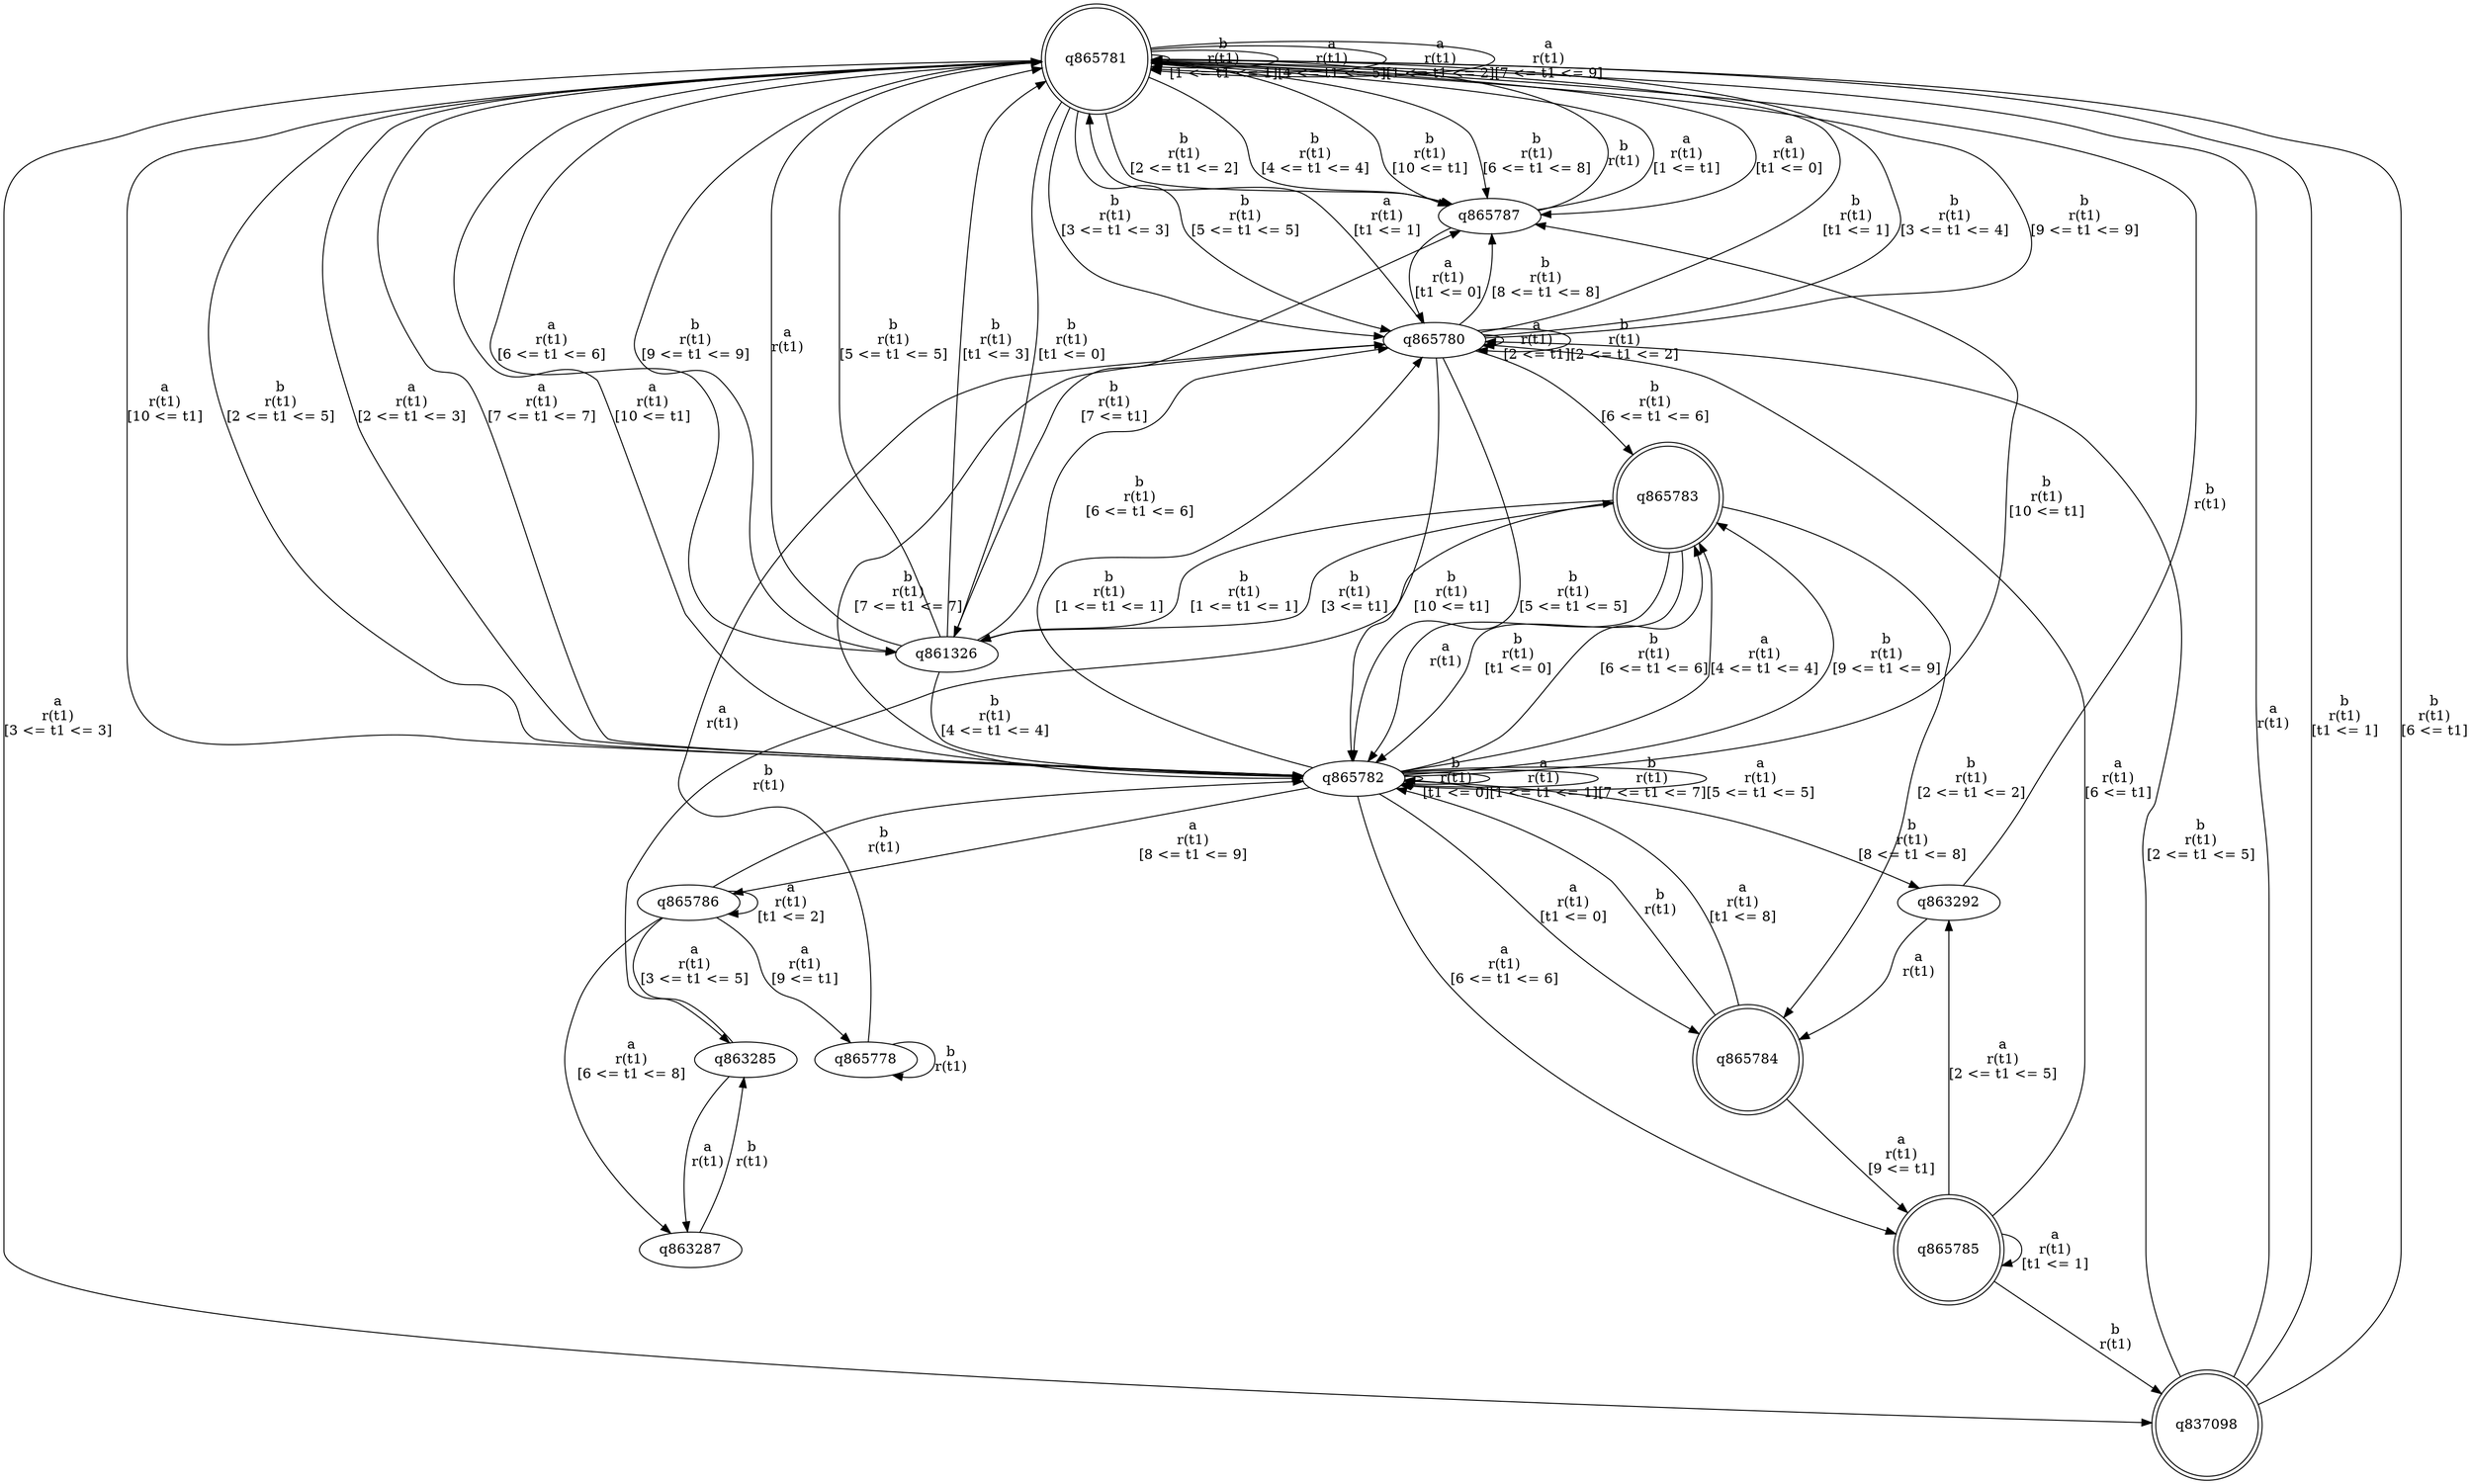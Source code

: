 digraph "tests_1/test77/solution101/solution_verwer" {
	q865781[label=q865781 shape=doublecircle]
	q865787[label=q865787]
	q865780[label=q865780]
	q865782[label=q865782]
	q865784[label=q865784 shape=doublecircle]
	q865785[label=q865785 shape=doublecircle]
	q837098[label=q837098 shape=doublecircle]
	q863292[label=q863292]
	q865783[label=q865783 shape=doublecircle]
	q861326[label=q861326]
	q865786[label=q865786]
	q863285[label=q863285]
	q863287[label=q863287]
	q865778[label=q865778]
	q865781 -> q865787[label="a\nr(t1)\n[t1 <= 0]"]
	q865787 -> q865781[label="b\nr(t1)\n"]
	q865787 -> q865780[label="a\nr(t1)\n[t1 <= 0]"]
	q865780 -> q865781[label="a\nr(t1)\n[t1 <= 1]"]
	q865780 -> q865780[label="a\nr(t1)\n[2 <= t1]"]
	q865780 -> q865781[label="b\nr(t1)\n[t1 <= 1]"]
	q865780 -> q865780[label="b\nr(t1)\n[2 <= t1 <= 2]"]
	q865780 -> q865781[label="b\nr(t1)\n[3 <= t1 <= 4]"]
	q865780 -> q865782[label="b\nr(t1)\n[5 <= t1 <= 5]"]
	q865782 -> q865782[label="b\nr(t1)\n[t1 <= 0]"]
	q865782 -> q865784[label="a\nr(t1)\n[t1 <= 0]"]
	q865784 -> q865782[label="b\nr(t1)\n"]
	q865784 -> q865785[label="a\nr(t1)\n[9 <= t1]"]
	q865785 -> q837098[label="b\nr(t1)\n"]
	q837098 -> q865781[label="a\nr(t1)\n"]
	q837098 -> q865781[label="b\nr(t1)\n[t1 <= 1]"]
	q837098 -> q865780[label="b\nr(t1)\n[2 <= t1 <= 5]"]
	q837098 -> q865781[label="b\nr(t1)\n[6 <= t1]"]
	q865785 -> q865785[label="a\nr(t1)\n[t1 <= 1]"]
	q865785 -> q863292[label="a\nr(t1)\n[2 <= t1 <= 5]"]
	q863292 -> q865781[label="b\nr(t1)\n"]
	q863292 -> q865784[label="a\nr(t1)\n"]
	q865785 -> q865780[label="a\nr(t1)\n[6 <= t1]"]
	q865784 -> q865782[label="a\nr(t1)\n[t1 <= 8]"]
	q865782 -> q865780[label="b\nr(t1)\n[1 <= t1 <= 1]"]
	q865782 -> q865782[label="a\nr(t1)\n[1 <= t1 <= 1]"]
	q865782 -> q865781[label="b\nr(t1)\n[2 <= t1 <= 5]"]
	q865782 -> q865781[label="a\nr(t1)\n[2 <= t1 <= 3]"]
	q865782 -> q865783[label="b\nr(t1)\n[6 <= t1 <= 6]"]
	q865783 -> q865782[label="a\nr(t1)\n"]
	q865783 -> q865782[label="b\nr(t1)\n[t1 <= 0]"]
	q865783 -> q861326[label="b\nr(t1)\n[1 <= t1 <= 1]"]
	q861326 -> q865781[label="a\nr(t1)\n"]
	q861326 -> q865781[label="b\nr(t1)\n[5 <= t1 <= 5]"]
	q861326 -> q865780[label="b\nr(t1)\n[6 <= t1 <= 6]"]
	q861326 -> q865787[label="b\nr(t1)\n[7 <= t1]"]
	q861326 -> q865782[label="b\nr(t1)\n[4 <= t1 <= 4]"]
	q861326 -> q865781[label="b\nr(t1)\n[t1 <= 3]"]
	q865783 -> q865784[label="b\nr(t1)\n[2 <= t1 <= 2]"]
	q865783 -> q861326[label="b\nr(t1)\n[3 <= t1]"]
	q865782 -> q865783[label="a\nr(t1)\n[4 <= t1 <= 4]"]
	q865782 -> q865782[label="b\nr(t1)\n[7 <= t1 <= 7]"]
	q865782 -> q865782[label="a\nr(t1)\n[5 <= t1 <= 5]"]
	q865782 -> q863292[label="b\nr(t1)\n[8 <= t1 <= 8]"]
	q865782 -> q865785[label="a\nr(t1)\n[6 <= t1 <= 6]"]
	q865782 -> q865783[label="b\nr(t1)\n[9 <= t1 <= 9]"]
	q865782 -> q865787[label="b\nr(t1)\n[10 <= t1]"]
	q865782 -> q865781[label="a\nr(t1)\n[7 <= t1 <= 7]"]
	q865782 -> q865786[label="a\nr(t1)\n[8 <= t1 <= 9]"]
	q865786 -> q865782[label="b\nr(t1)\n"]
	q865786 -> q865786[label="a\nr(t1)\n[t1 <= 2]"]
	q865786 -> q863285[label="a\nr(t1)\n[3 <= t1 <= 5]"]
	q863285 -> q865783[label="b\nr(t1)\n"]
	q863285 -> q863287[label="a\nr(t1)\n"]
	q863287 -> q863285[label="b\nr(t1)\n"]
	q865786 -> q863287[label="a\nr(t1)\n[6 <= t1 <= 8]"]
	q865786 -> q865778[label="a\nr(t1)\n[9 <= t1]"]
	q865778 -> q865778[label="b\nr(t1)\n"]
	q865778 -> q865780[label="a\nr(t1)\n"]
	q865782 -> q865781[label="a\nr(t1)\n[10 <= t1]"]
	q865780 -> q865783[label="b\nr(t1)\n[6 <= t1 <= 6]"]
	q865780 -> q865782[label="b\nr(t1)\n[7 <= t1 <= 7]"]
	q865780 -> q865787[label="b\nr(t1)\n[8 <= t1 <= 8]"]
	q865780 -> q865781[label="b\nr(t1)\n[9 <= t1 <= 9]"]
	q865780 -> q865782[label="b\nr(t1)\n[10 <= t1]"]
	q865787 -> q865781[label="a\nr(t1)\n[1 <= t1]"]
	q865781 -> q861326[label="b\nr(t1)\n[t1 <= 0]"]
	q865781 -> q865781[label="b\nr(t1)\n[1 <= t1 <= 1]"]
	q865781 -> q861326[label="a\nr(t1)\n[6 <= t1 <= 6]"]
	q865781 -> q865787[label="b\nr(t1)\n[2 <= t1 <= 2]"]
	q865781 -> q837098[label="a\nr(t1)\n[3 <= t1 <= 3]"]
	q865781 -> q865781[label="a\nr(t1)\n[4 <= t1 <= 5]"]
	q865781 -> q865780[label="b\nr(t1)\n[3 <= t1 <= 3]"]
	q865781 -> q865781[label="a\nr(t1)\n[1 <= t1 <= 2]"]
	q865781 -> q865787[label="b\nr(t1)\n[4 <= t1 <= 4]"]
	q865781 -> q861326[label="b\nr(t1)\n[9 <= t1 <= 9]"]
	q865781 -> q865787[label="b\nr(t1)\n[10 <= t1]"]
	q865781 -> q865782[label="a\nr(t1)\n[10 <= t1]"]
	q865781 -> q865781[label="a\nr(t1)\n[7 <= t1 <= 9]"]
	q865781 -> q865780[label="b\nr(t1)\n[5 <= t1 <= 5]"]
	q865781 -> q865787[label="b\nr(t1)\n[6 <= t1 <= 8]"]
}
